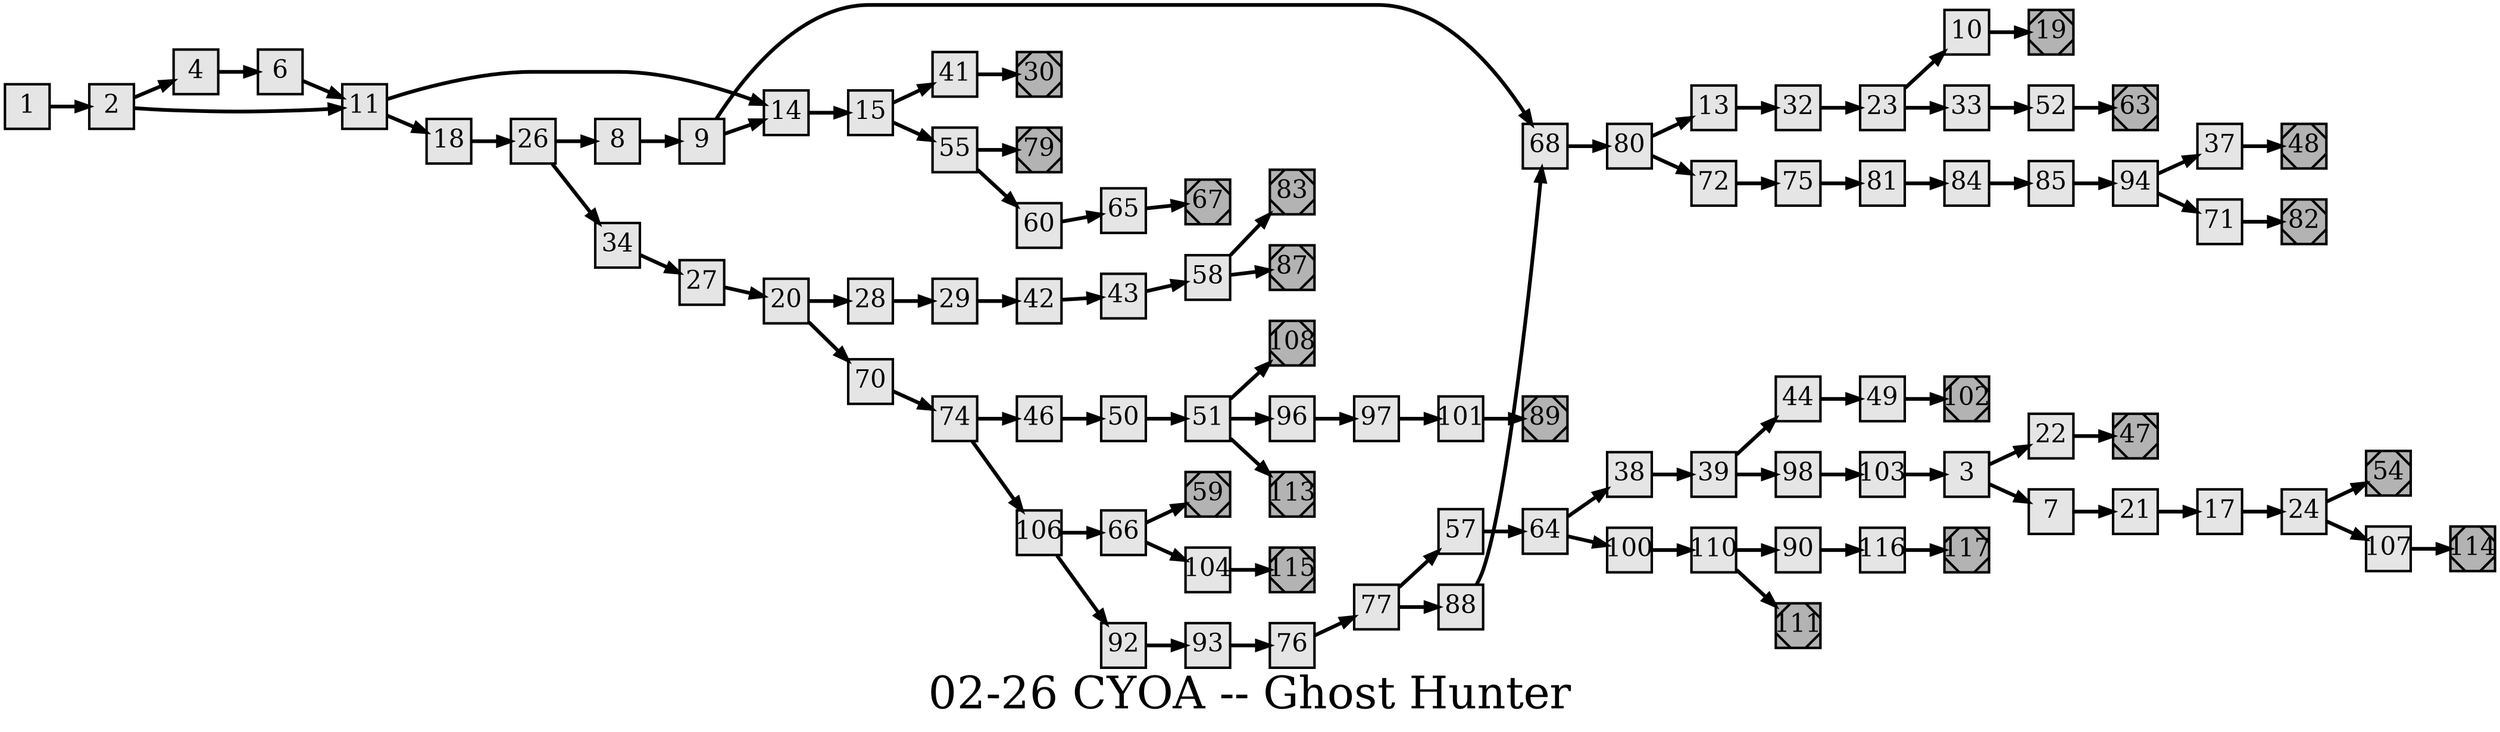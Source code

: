 digraph g{
  graph [ label="02-26 CYOA -- Ghost Hunter" rankdir=LR, ordering=out, fontsize=36, nodesep="0.35", ranksep="0.45"];
  node  [shape=rect, penwidth=2, fontsize=20, style=filled, fillcolor=grey90, margin="0,0", labelfloat=true, regular=true, fixedsize=true];
  edge  [labelfloat=true, penwidth=3, fontsize=12];
  // ---;
  // group  : Katz;
  // id     : 02-26;
  // gbid   : 515;
  // series : CYOA;
  // title  : Ghost Hunter;
  // author : Edward Packard;
  // credit:;
  // - name : Cindy Lam;
  // role : encoder;
  // date : 2018-04-13;
  // render:;
  // - name   : small;
  // styles : gvStyles.txt;
  // engine : dot;
  // comment: >;
  
  // ---;
  
  // From | To | Label;
  
  1 -> 2;
  2 -> 4;
  2 -> 11;
  3 -> 22;
  3 -> 7;
  4 -> 6;
  6 -> 11;
  7 -> 21;
  8 -> 9;
  9 -> 68;
  9 -> 14;
  10 -> 19;
  11 -> 14;
  11 -> 18;
  13 -> 32;
  14 -> 15;
  15 -> 41;
  15 -> 55;
  17 -> 24;
  18 -> 26;
  19	[ xlabel="E", shape=Msquare, fontsize=20, fillcolor=grey70, xlabel="" ];
  20 -> 28;
  20 -> 70;
  21 -> 17;
  22 -> 47;
  23 -> 10;
  23 -> 33;
  24 -> 54;
  24 -> 107;
  26 -> 8;
  26 -> 34;
  27 -> 20;
  28 -> 29;
  29 -> 42;
  30	[ xlabel="E", shape=Msquare, fontsize=20, fillcolor=grey70, xlabel="" ];
  32 -> 23;
  33 -> 52;
  34 -> 27;
  37 -> 48;
  38 -> 39;
  39 -> 44;
  39 -> 98;
  41 -> 30;
  42 -> 43;
  43 -> 58;
  44 -> 49;
  46 -> 50;
  47	[ xlabel="E", shape=Msquare, fontsize=20, fillcolor=grey70, xlabel="" ];
  48	[ xlabel="E", shape=Msquare, fontsize=20, fillcolor=grey70, xlabel="" ];
  49 -> 102;
  50 -> 51;
  51 -> 108;
  51 -> 96;
  51 -> 113;
  52 -> 63;
  54	[ xlabel="E", shape=Msquare, fontsize=20, fillcolor=grey70, xlabel="" ];
  55 -> 79;
  55 -> 60;
  57 -> 64;
  58 -> 83;
  58 -> 87;
  59	[ xlabel="E", shape=Msquare, fontsize=20, fillcolor=grey70, xlabel="" ];
  60 -> 65;
  63	[ xlabel="E", shape=Msquare, fontsize=20, fillcolor=grey70, xlabel="" ];
  64 -> 38;
  64 -> 100;
  65 -> 67;
  66 -> 59;
  66 -> 104;
  67	[ xlabel="E", shape=Msquare, fontsize=20, fillcolor=grey70, xlabel="" ];
  68 -> 80;
  70 -> 74;
  71 -> 82;
  72 -> 75;
  74 -> 46;
  74 -> 106;
  75 -> 81;
  76 -> 77;
  77 -> 57;
  77 -> 88;
  79	[ xlabel="E", shape=Msquare, fontsize=20, fillcolor=grey70, xlabel="" ];
  80 -> 13;
  80 -> 72;
  81 -> 84;
  82	[ xlabel="E", shape=Msquare, fontsize=20, fillcolor=grey70, xlabel="" ];
  83	[ xlabel="E", shape=Msquare, fontsize=20, fillcolor=grey70, xlabel="" ];
  84 -> 85;
  85 -> 94;
  87	[ xlabel="E", shape=Msquare, fontsize=20, fillcolor=grey70, xlabel="" ];
  88 -> 68;
  89	[ xlabel="E", shape=Msquare, fontsize=20, fillcolor=grey70, xlabel="" ];
  90 -> 116;
  92 -> 93;
  93 -> 76;
  94 -> 37;
  94 -> 71;
  96 -> 97;
  97 -> 101;
  98 -> 103;
  100 -> 110;
  101 -> 89;
  102	[ xlabel="E", shape=Msquare, fontsize=20, fillcolor=grey70, xlabel="" ];
  103 -> 3;
  104 -> 115;
  106 -> 66;
  106 -> 92;
  107 -> 114;
  108	[ xlabel="E", shape=Msquare, fontsize=20, fillcolor=grey70, xlabel="" ];
  110 -> 90;
  110 -> 111;
  111	[ xlabel="E", shape=Msquare, fontsize=20, fillcolor=grey70, xlabel="" ];
  113	[ xlabel="E", shape=Msquare, fontsize=20, fillcolor=grey70, xlabel="" ];
  114	[ xlabel="E", shape=Msquare, fontsize=20, fillcolor=grey70, xlabel="" ];
  115	[ xlabel="E", shape=Msquare, fontsize=20, fillcolor=grey70, xlabel="" ];
  116 -> 117;
  117	[ xlabel="E", shape=Msquare, fontsize=20, fillcolor=grey70, xlabel="" ];

  // Illustrations;
  
  4	[ xlabel="ILL", image="illustration-full.png", xlabel="" ];
  13	[ xlabel="ILL", image="illustration-full.png", xlabel="" ];
  17	[ xlabel="ILL", image="illustration-full.png", xlabel="" ];
  24	[ xlabel="ILL", image="illustration-full.png", xlabel="" ];
  30	[ xlabel="ILL", image="illustration-full.png", xlabel="" ];
  34	[ xlabel="ILL", image="illustration-full.png", xlabel="" ];
  37	[ xlabel="ILL", image="illustration-full.png", xlabel="" ];
  41	[ xlabel="ILL", image="illustration-full.png", xlabel="" ];
  44	[ xlabel="ILL", image="illustration-full.png", xlabel="" ];
  52	[ xlabel="ILL", image="illustration-full.png", xlabel="" ];
  57	[ xlabel="ILL", image="illustration-full.png", xlabel="" ];
  60	[ xlabel="ILL", image="illustration-full.png", xlabel="" ];
  63	[ xlabel="ILL", image="illustration-full.png", xlabel="" ];
  68	[ xlabel="ILL", image="illustration-full.png", xlabel="" ];
  72	[ xlabel="ILL", image="illustration-full.png", xlabel="" ];
  79	[ xlabel="ILL", image="illustration-full.png", xlabel="" ];
  89	[ xlabel="ILL", image="illustration-full.png", xlabel="" ];
  90	[ xlabel="ILL", image="illustration-full.png", xlabel="" ];
  96	[ xlabel="ILL", image="illustration-full.png", xlabel="" ];
  98	[ xlabel="ILL", image="illustration-full.png", xlabel="" ];
  104	[ xlabel="ILL", image="illustration-full.png", xlabel="" ];
  108	[ xlabel="ILL", image="illustration-full.png", xlabel="" ];
  113	[ xlabel="ILL", image="illustration-full.png", xlabel="" ];
}

